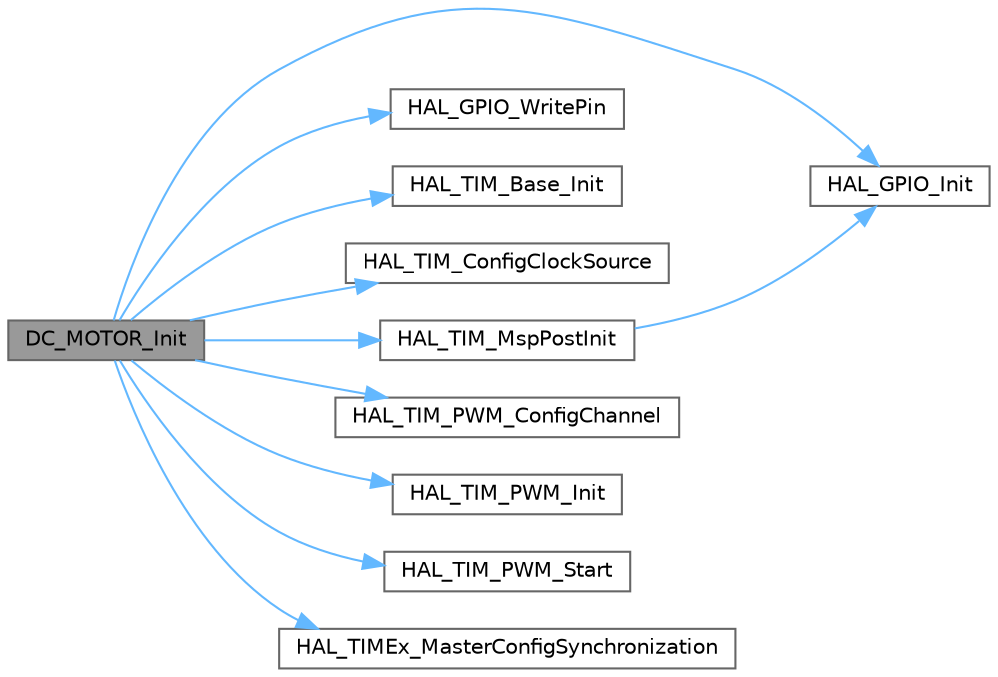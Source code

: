 digraph "DC_MOTOR_Init"
{
 // LATEX_PDF_SIZE
  bgcolor="transparent";
  edge [fontname=Helvetica,fontsize=10,labelfontname=Helvetica,labelfontsize=10];
  node [fontname=Helvetica,fontsize=10,shape=box,height=0.2,width=0.4];
  rankdir="LR";
  Node1 [id="Node000001",label="DC_MOTOR_Init",height=0.2,width=0.4,color="gray40", fillcolor="grey60", style="filled", fontcolor="black",tooltip=" "];
  Node1 -> Node2 [id="edge1_Node000001_Node000002",color="steelblue1",style="solid",tooltip=" "];
  Node2 [id="Node000002",label="HAL_GPIO_Init",height=0.2,width=0.4,color="grey40", fillcolor="white", style="filled",URL="$group___g_p_i_o___exported___functions___group1.html#ga41bda93b6dd639e4905fdb1454eff98e",tooltip=" "];
  Node1 -> Node3 [id="edge2_Node000001_Node000003",color="steelblue1",style="solid",tooltip=" "];
  Node3 [id="Node000003",label="HAL_GPIO_WritePin",height=0.2,width=0.4,color="grey40", fillcolor="white", style="filled",URL="$group___g_p_i_o___exported___functions___group2.html#gaf4b97bdf533a02f51ef696d43b6da5c4",tooltip=" "];
  Node1 -> Node4 [id="edge3_Node000001_Node000004",color="steelblue1",style="solid",tooltip=" "];
  Node4 [id="Node000004",label="HAL_TIM_Base_Init",height=0.2,width=0.4,color="grey40", fillcolor="white", style="filled",URL="$group___t_i_m___exported___functions___group1.html#ga1b288eb68eb52c97b8d187cdd6e9088f",tooltip=" "];
  Node1 -> Node5 [id="edge4_Node000001_Node000005",color="steelblue1",style="solid",tooltip=" "];
  Node5 [id="Node000005",label="HAL_TIM_ConfigClockSource",height=0.2,width=0.4,color="grey40", fillcolor="white", style="filled",URL="$group___t_i_m___exported___functions___group8.html#ga43403d13849f71285ea1da3f3cb1381f",tooltip=" "];
  Node1 -> Node6 [id="edge5_Node000001_Node000006",color="steelblue1",style="solid",tooltip=" "];
  Node6 [id="Node000006",label="HAL_TIM_MspPostInit",height=0.2,width=0.4,color="grey40", fillcolor="white", style="filled",URL="$group___t_i_m___exported___functions___group3.html#gae70bce6c39d0b570a7523b86738cec4b",tooltip=" "];
  Node6 -> Node2 [id="edge6_Node000006_Node000002",color="steelblue1",style="solid",tooltip=" "];
  Node1 -> Node7 [id="edge7_Node000001_Node000007",color="steelblue1",style="solid",tooltip=" "];
  Node7 [id="Node000007",label="HAL_TIM_PWM_ConfigChannel",height=0.2,width=0.4,color="grey40", fillcolor="white", style="filled",URL="$group___t_i_m___exported___functions___group8.html#gac14a4959f65f51a54e8ff511242e2131",tooltip=" "];
  Node1 -> Node8 [id="edge8_Node000001_Node000008",color="steelblue1",style="solid",tooltip=" "];
  Node8 [id="Node000008",label="HAL_TIM_PWM_Init",height=0.2,width=0.4,color="grey40", fillcolor="white", style="filled",URL="$group___t_i_m___exported___functions___group3.html#ga25824b2eed564cc37a8983b99a83bdc7",tooltip=" "];
  Node1 -> Node9 [id="edge9_Node000001_Node000009",color="steelblue1",style="solid",tooltip=" "];
  Node9 [id="Node000009",label="HAL_TIM_PWM_Start",height=0.2,width=0.4,color="grey40", fillcolor="white", style="filled",URL="$group___t_i_m___exported___functions___group3.html#ga11da9bda53a5d21c293bb01da91e592d",tooltip=" "];
  Node1 -> Node10 [id="edge10_Node000001_Node000010",color="steelblue1",style="solid",tooltip=" "];
  Node10 [id="Node000010",label="HAL_TIMEx_MasterConfigSynchronization",height=0.2,width=0.4,color="grey40", fillcolor="white", style="filled",URL="$group___t_i_m_ex___exported___functions___group5.html#ga056fd97d3be6c60dcfa12963f6ec8aad",tooltip=" "];
}
